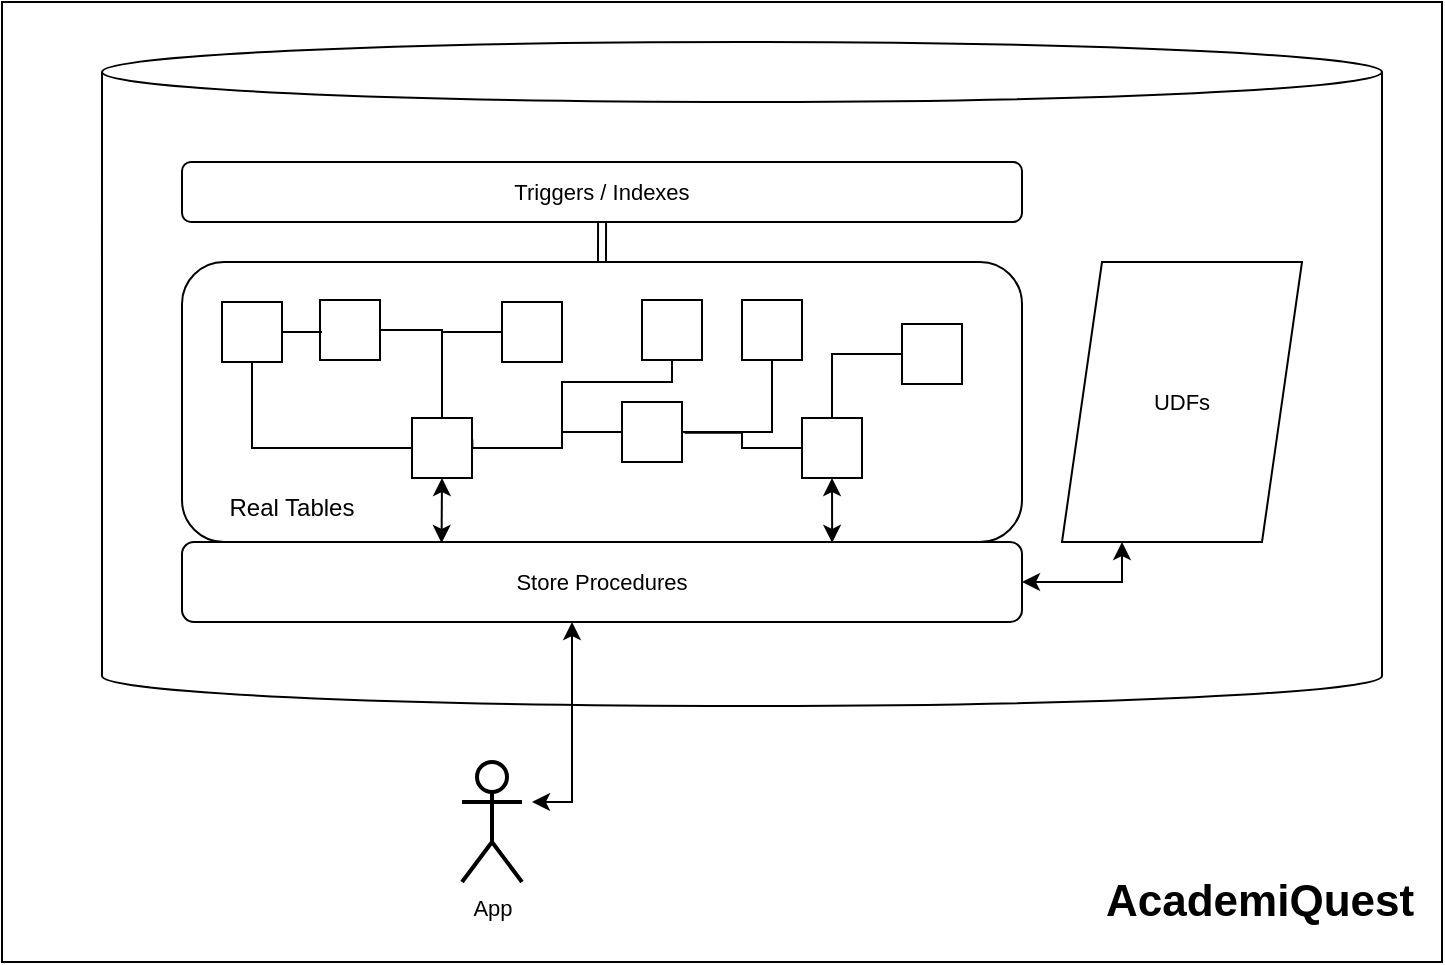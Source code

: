 <mxfile version="24.4.8" type="device">
  <diagram name="Page-1" id="5UbIkf32OJMgZAtzeXK8">
    <mxGraphModel dx="1195" dy="645" grid="1" gridSize="10" guides="1" tooltips="1" connect="1" arrows="1" fold="1" page="1" pageScale="1" pageWidth="850" pageHeight="1100" background="none" math="0" shadow="0">
      <root>
        <mxCell id="0" />
        <mxCell id="1" parent="0" />
        <mxCell id="H3817T3jhhaUqe4IGIeC-52" value="" style="rounded=0;whiteSpace=wrap;html=1;fontFamily=Helvetica;fontSize=11;fontColor=default;labelBackgroundColor=default;" vertex="1" parent="1">
          <mxGeometry x="65" y="50" width="720" height="480" as="geometry" />
        </mxCell>
        <mxCell id="H3817T3jhhaUqe4IGIeC-40" value="" style="shape=cylinder3;whiteSpace=wrap;html=1;boundedLbl=1;backgroundOutline=1;size=15;fontFamily=Helvetica;fontSize=11;fontColor=default;labelBackgroundColor=default;" vertex="1" parent="1">
          <mxGeometry x="115" y="70" width="640" height="332" as="geometry" />
        </mxCell>
        <mxCell id="H3817T3jhhaUqe4IGIeC-1" value="" style="rounded=1;whiteSpace=wrap;html=1;" vertex="1" parent="1">
          <mxGeometry x="155" y="180" width="420" height="140" as="geometry" />
        </mxCell>
        <mxCell id="H3817T3jhhaUqe4IGIeC-2" value="" style="rounded=0;whiteSpace=wrap;html=1;" vertex="1" parent="1">
          <mxGeometry x="175" y="200" width="30" height="30" as="geometry" />
        </mxCell>
        <mxCell id="H3817T3jhhaUqe4IGIeC-4" value="" style="rounded=0;whiteSpace=wrap;html=1;" vertex="1" parent="1">
          <mxGeometry x="224" y="199" width="30" height="30" as="geometry" />
        </mxCell>
        <mxCell id="H3817T3jhhaUqe4IGIeC-21" style="edgeStyle=orthogonalEdgeStyle;rounded=0;orthogonalLoop=1;jettySize=auto;html=1;entryX=0.5;entryY=1;entryDx=0;entryDy=0;strokeColor=default;align=center;verticalAlign=middle;fontFamily=Helvetica;fontSize=11;fontColor=default;labelBackgroundColor=default;endArrow=none;endFill=0;" edge="1" parent="1" source="H3817T3jhhaUqe4IGIeC-6" target="H3817T3jhhaUqe4IGIeC-2">
          <mxGeometry relative="1" as="geometry" />
        </mxCell>
        <mxCell id="H3817T3jhhaUqe4IGIeC-22" style="edgeStyle=orthogonalEdgeStyle;rounded=0;orthogonalLoop=1;jettySize=auto;html=1;entryX=1;entryY=0.5;entryDx=0;entryDy=0;strokeColor=default;align=center;verticalAlign=middle;fontFamily=Helvetica;fontSize=11;fontColor=default;labelBackgroundColor=default;endArrow=none;endFill=0;" edge="1" parent="1" source="H3817T3jhhaUqe4IGIeC-6" target="H3817T3jhhaUqe4IGIeC-4">
          <mxGeometry relative="1" as="geometry">
            <Array as="points">
              <mxPoint x="285" y="214" />
            </Array>
          </mxGeometry>
        </mxCell>
        <mxCell id="H3817T3jhhaUqe4IGIeC-24" style="edgeStyle=orthogonalEdgeStyle;rounded=0;orthogonalLoop=1;jettySize=auto;html=1;entryX=0;entryY=0.5;entryDx=0;entryDy=0;strokeColor=default;align=center;verticalAlign=middle;fontFamily=Helvetica;fontSize=11;fontColor=default;labelBackgroundColor=default;endArrow=none;endFill=0;" edge="1" parent="1" source="H3817T3jhhaUqe4IGIeC-6" target="H3817T3jhhaUqe4IGIeC-8">
          <mxGeometry relative="1" as="geometry">
            <Array as="points">
              <mxPoint x="345" y="273" />
              <mxPoint x="345" y="265" />
            </Array>
          </mxGeometry>
        </mxCell>
        <mxCell id="H3817T3jhhaUqe4IGIeC-6" value="" style="rounded=0;whiteSpace=wrap;html=1;" vertex="1" parent="1">
          <mxGeometry x="270" y="258" width="30" height="30" as="geometry" />
        </mxCell>
        <mxCell id="H3817T3jhhaUqe4IGIeC-23" style="edgeStyle=orthogonalEdgeStyle;rounded=0;orthogonalLoop=1;jettySize=auto;html=1;strokeColor=default;align=center;verticalAlign=middle;fontFamily=Helvetica;fontSize=11;fontColor=default;labelBackgroundColor=default;endArrow=none;endFill=0;" edge="1" parent="1" source="H3817T3jhhaUqe4IGIeC-7">
          <mxGeometry relative="1" as="geometry">
            <mxPoint x="285" y="215" as="targetPoint" />
          </mxGeometry>
        </mxCell>
        <mxCell id="H3817T3jhhaUqe4IGIeC-7" value="" style="rounded=0;whiteSpace=wrap;html=1;" vertex="1" parent="1">
          <mxGeometry x="315" y="200" width="30" height="30" as="geometry" />
        </mxCell>
        <mxCell id="H3817T3jhhaUqe4IGIeC-26" style="edgeStyle=orthogonalEdgeStyle;rounded=0;orthogonalLoop=1;jettySize=auto;html=1;entryX=0.5;entryY=1;entryDx=0;entryDy=0;strokeColor=default;align=center;verticalAlign=middle;fontFamily=Helvetica;fontSize=11;fontColor=default;labelBackgroundColor=default;endArrow=none;endFill=0;" edge="1" parent="1" source="H3817T3jhhaUqe4IGIeC-8" target="H3817T3jhhaUqe4IGIeC-9">
          <mxGeometry relative="1" as="geometry" />
        </mxCell>
        <mxCell id="H3817T3jhhaUqe4IGIeC-8" value="" style="rounded=0;whiteSpace=wrap;html=1;" vertex="1" parent="1">
          <mxGeometry x="375" y="250" width="30" height="30" as="geometry" />
        </mxCell>
        <mxCell id="H3817T3jhhaUqe4IGIeC-9" value="" style="rounded=0;whiteSpace=wrap;html=1;" vertex="1" parent="1">
          <mxGeometry x="435" y="199" width="30" height="30" as="geometry" />
        </mxCell>
        <mxCell id="H3817T3jhhaUqe4IGIeC-27" style="edgeStyle=orthogonalEdgeStyle;rounded=0;orthogonalLoop=1;jettySize=auto;html=1;strokeColor=default;align=center;verticalAlign=middle;fontFamily=Helvetica;fontSize=11;fontColor=default;labelBackgroundColor=default;endArrow=none;endFill=0;entryX=1.044;entryY=0.514;entryDx=0;entryDy=0;entryPerimeter=0;" edge="1" parent="1" source="H3817T3jhhaUqe4IGIeC-10" target="H3817T3jhhaUqe4IGIeC-8">
          <mxGeometry relative="1" as="geometry">
            <mxPoint x="445" y="270" as="targetPoint" />
          </mxGeometry>
        </mxCell>
        <mxCell id="H3817T3jhhaUqe4IGIeC-43" style="edgeStyle=orthogonalEdgeStyle;rounded=0;orthogonalLoop=1;jettySize=auto;html=1;entryX=0.774;entryY=1.003;entryDx=0;entryDy=0;strokeColor=default;align=center;verticalAlign=middle;fontFamily=Helvetica;fontSize=11;fontColor=default;labelBackgroundColor=default;endArrow=classic;endFill=1;startArrow=classic;startFill=1;entryPerimeter=0;exitX=0.5;exitY=1;exitDx=0;exitDy=0;" edge="1" parent="1" source="H3817T3jhhaUqe4IGIeC-10" target="H3817T3jhhaUqe4IGIeC-1">
          <mxGeometry relative="1" as="geometry">
            <Array as="points" />
          </mxGeometry>
        </mxCell>
        <mxCell id="H3817T3jhhaUqe4IGIeC-10" value="" style="rounded=0;whiteSpace=wrap;html=1;" vertex="1" parent="1">
          <mxGeometry x="465" y="258" width="30" height="30" as="geometry" />
        </mxCell>
        <mxCell id="H3817T3jhhaUqe4IGIeC-28" style="edgeStyle=orthogonalEdgeStyle;rounded=0;orthogonalLoop=1;jettySize=auto;html=1;entryX=0.5;entryY=0;entryDx=0;entryDy=0;strokeColor=default;align=center;verticalAlign=middle;fontFamily=Helvetica;fontSize=11;fontColor=default;labelBackgroundColor=default;endArrow=none;endFill=0;" edge="1" parent="1" source="H3817T3jhhaUqe4IGIeC-11" target="H3817T3jhhaUqe4IGIeC-10">
          <mxGeometry relative="1" as="geometry" />
        </mxCell>
        <mxCell id="H3817T3jhhaUqe4IGIeC-11" value="" style="rounded=0;whiteSpace=wrap;html=1;" vertex="1" parent="1">
          <mxGeometry x="515" y="211" width="30" height="30" as="geometry" />
        </mxCell>
        <mxCell id="H3817T3jhhaUqe4IGIeC-12" value="" style="rounded=0;whiteSpace=wrap;html=1;" vertex="1" parent="1">
          <mxGeometry x="385" y="199" width="30" height="30" as="geometry" />
        </mxCell>
        <mxCell id="H3817T3jhhaUqe4IGIeC-13" value="Real Tables" style="text;html=1;align=center;verticalAlign=middle;whiteSpace=wrap;rounded=0;" vertex="1" parent="1">
          <mxGeometry x="150" y="288" width="120" height="30" as="geometry" />
        </mxCell>
        <mxCell id="H3817T3jhhaUqe4IGIeC-18" style="edgeStyle=orthogonalEdgeStyle;rounded=0;orthogonalLoop=1;jettySize=auto;html=1;entryX=0.051;entryY=0.541;entryDx=0;entryDy=0;entryPerimeter=0;endArrow=none;endFill=0;" edge="1" parent="1" source="H3817T3jhhaUqe4IGIeC-2" target="H3817T3jhhaUqe4IGIeC-4">
          <mxGeometry relative="1" as="geometry" />
        </mxCell>
        <mxCell id="H3817T3jhhaUqe4IGIeC-25" style="edgeStyle=orthogonalEdgeStyle;rounded=0;orthogonalLoop=1;jettySize=auto;html=1;entryX=1.005;entryY=0.356;entryDx=0;entryDy=0;entryPerimeter=0;strokeColor=default;align=center;verticalAlign=middle;fontFamily=Helvetica;fontSize=11;fontColor=default;labelBackgroundColor=default;endArrow=none;endFill=0;" edge="1" parent="1" source="H3817T3jhhaUqe4IGIeC-12" target="H3817T3jhhaUqe4IGIeC-6">
          <mxGeometry relative="1" as="geometry">
            <Array as="points">
              <mxPoint x="400" y="240" />
              <mxPoint x="345" y="240" />
              <mxPoint x="345" y="273" />
              <mxPoint x="300" y="273" />
            </Array>
          </mxGeometry>
        </mxCell>
        <mxCell id="H3817T3jhhaUqe4IGIeC-29" value="Store Procedures" style="rounded=1;whiteSpace=wrap;html=1;fontFamily=Helvetica;fontSize=11;fontColor=default;labelBackgroundColor=default;" vertex="1" parent="1">
          <mxGeometry x="155" y="320" width="420" height="40" as="geometry" />
        </mxCell>
        <mxCell id="H3817T3jhhaUqe4IGIeC-34" style="edgeStyle=orthogonalEdgeStyle;rounded=0;orthogonalLoop=1;jettySize=auto;html=1;entryX=0.25;entryY=1;entryDx=0;entryDy=0;strokeColor=default;align=center;verticalAlign=middle;fontFamily=Helvetica;fontSize=11;fontColor=default;labelBackgroundColor=default;endArrow=none;endFill=0;startArrow=classic;startFill=1;exitX=0.25;exitY=1;exitDx=0;exitDy=0;" edge="1" parent="1" source="H3817T3jhhaUqe4IGIeC-29" target="H3817T3jhhaUqe4IGIeC-29">
          <mxGeometry relative="1" as="geometry">
            <Array as="points" />
          </mxGeometry>
        </mxCell>
        <mxCell id="H3817T3jhhaUqe4IGIeC-39" style="edgeStyle=orthogonalEdgeStyle;rounded=0;orthogonalLoop=1;jettySize=auto;html=1;entryX=0.25;entryY=1;entryDx=0;entryDy=0;strokeColor=default;align=center;verticalAlign=middle;fontFamily=Helvetica;fontSize=11;fontColor=default;labelBackgroundColor=default;endArrow=classic;endFill=1;startArrow=classic;startFill=1;" edge="1" parent="1" target="H3817T3jhhaUqe4IGIeC-37">
          <mxGeometry relative="1" as="geometry">
            <mxPoint x="575" y="340" as="sourcePoint" />
            <Array as="points">
              <mxPoint x="575" y="340" />
              <mxPoint x="625" y="340" />
            </Array>
          </mxGeometry>
        </mxCell>
        <mxCell id="H3817T3jhhaUqe4IGIeC-37" value="UDFs" style="shape=parallelogram;perimeter=parallelogramPerimeter;whiteSpace=wrap;html=1;fixedSize=1;fontFamily=Helvetica;fontSize=11;fontColor=default;labelBackgroundColor=default;" vertex="1" parent="1">
          <mxGeometry x="595" y="180" width="120" height="140" as="geometry" />
        </mxCell>
        <mxCell id="H3817T3jhhaUqe4IGIeC-42" value="" style="endArrow=classic;html=1;rounded=0;strokeColor=default;align=center;verticalAlign=middle;fontFamily=Helvetica;fontSize=11;fontColor=default;labelBackgroundColor=default;edgeStyle=orthogonalEdgeStyle;exitX=0.309;exitY=0.012;exitDx=0;exitDy=0;exitPerimeter=0;entryX=0.5;entryY=1;entryDx=0;entryDy=0;startArrow=classic;startFill=1;" edge="1" parent="1" source="H3817T3jhhaUqe4IGIeC-29" target="H3817T3jhhaUqe4IGIeC-6">
          <mxGeometry width="50" height="50" relative="1" as="geometry">
            <mxPoint x="294.48" y="310" as="sourcePoint" />
            <mxPoint x="344.48" y="260" as="targetPoint" />
            <Array as="points">
              <mxPoint x="285" y="321" />
            </Array>
          </mxGeometry>
        </mxCell>
        <mxCell id="H3817T3jhhaUqe4IGIeC-49" style="edgeStyle=orthogonalEdgeStyle;rounded=0;orthogonalLoop=1;jettySize=auto;html=1;entryX=0.5;entryY=0;entryDx=0;entryDy=0;strokeColor=default;align=center;verticalAlign=middle;fontFamily=Helvetica;fontSize=11;fontColor=default;labelBackgroundColor=default;endArrow=none;endFill=0;shape=link;" edge="1" parent="1" target="H3817T3jhhaUqe4IGIeC-1">
          <mxGeometry relative="1" as="geometry">
            <mxPoint x="365.029" y="160" as="sourcePoint" />
          </mxGeometry>
        </mxCell>
        <mxCell id="H3817T3jhhaUqe4IGIeC-50" value="Triggers / Indexes" style="rounded=1;whiteSpace=wrap;html=1;fontFamily=Helvetica;fontSize=11;fontColor=default;labelBackgroundColor=default;" vertex="1" parent="1">
          <mxGeometry x="155" y="130" width="420" height="30" as="geometry" />
        </mxCell>
        <mxCell id="H3817T3jhhaUqe4IGIeC-53" value="App" style="shape=umlActor;verticalLabelPosition=bottom;verticalAlign=top;html=1;outlineConnect=0;fontFamily=Helvetica;fontSize=11;fontColor=default;labelBackgroundColor=default;strokeWidth=2;" vertex="1" parent="1">
          <mxGeometry x="295" y="430" width="30" height="60" as="geometry" />
        </mxCell>
        <mxCell id="H3817T3jhhaUqe4IGIeC-55" value="&lt;h1 style=&quot;margin-top: 0px;&quot;&gt;AcademiQuest&lt;br&gt;&lt;/h1&gt;" style="text;html=1;whiteSpace=wrap;overflow=hidden;rounded=0;fontFamily=Helvetica;fontSize=11;fontColor=default;labelBackgroundColor=default;" vertex="1" parent="1">
          <mxGeometry x="615" y="480" width="160" height="40" as="geometry" />
        </mxCell>
        <mxCell id="H3817T3jhhaUqe4IGIeC-57" style="edgeStyle=orthogonalEdgeStyle;rounded=0;orthogonalLoop=1;jettySize=auto;html=1;strokeColor=default;align=center;verticalAlign=middle;fontFamily=Helvetica;fontSize=11;fontColor=default;labelBackgroundColor=default;endArrow=classic;endFill=1;startArrow=classic;startFill=1;" edge="1" parent="1">
          <mxGeometry relative="1" as="geometry">
            <mxPoint x="350" y="360" as="sourcePoint" />
            <mxPoint x="330" y="450" as="targetPoint" />
            <Array as="points">
              <mxPoint x="350" y="360" />
              <mxPoint x="350" y="450" />
              <mxPoint x="310" y="450" />
            </Array>
          </mxGeometry>
        </mxCell>
      </root>
    </mxGraphModel>
  </diagram>
</mxfile>
